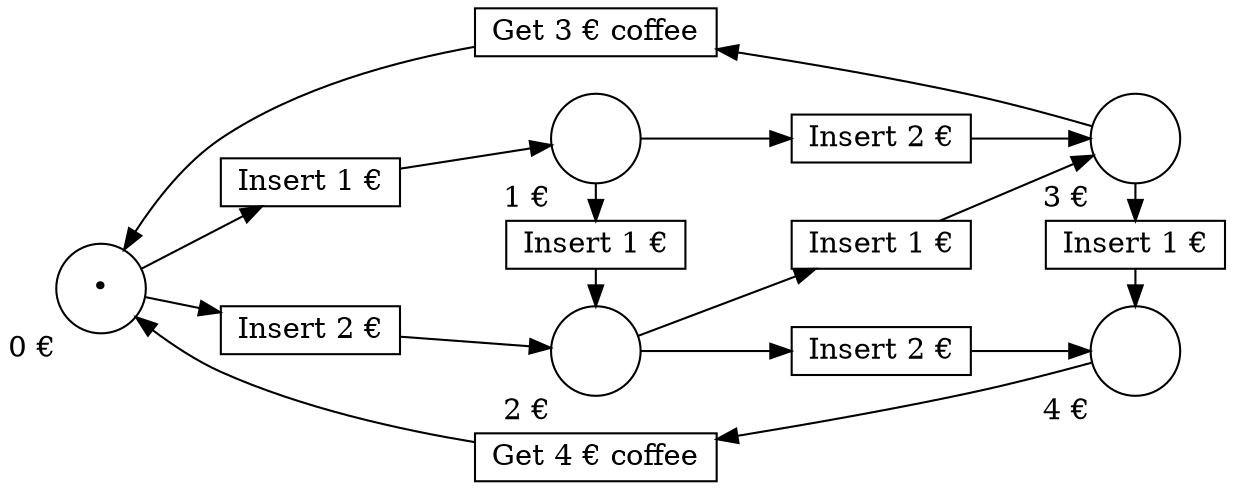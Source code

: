 digraph state_machine {
    rankdir="LR";
    P1 [width=0.6 shape="circle" xlabel="0 €" label="•"];
    P2 [width=0.6 shape="circle" xlabel="1 €" label=""];
    P3 [width=0.6 shape="circle" xlabel="2 €" label=""];
    P4 [width=0.6 shape="circle" xlabel="3 €" label=""];
    P5 [width=0.6 shape="circle" xlabel="4 €" label=""];
    
    T1 [height=0.1 shape="box" xlabel="" label="Insert 1 €"];
    T2 [height=0.1 shape="box" xlabel="" label="Insert 2 €"];
    T3 [height=0.1 shape="box" xlabel="" label="Insert 1 €"];
    T4 [height=0.1 shape="box" xlabel="" label="Insert 2 €"];
    T5 [height=0.1 shape="box" xlabel="" label="Insert 1 €"];
    T6 [height=0.1 shape="box" xlabel="" label="Insert 2 €"];
    T7 [height=0.1 shape="box" xlabel="" label="Insert 1 €"];
    T8 [height=0.1 shape="box" xlabel="" label="Get 3 € coffee"];
    T9 [height=0.1 shape="box" xlabel="" label="Get 4 € coffee"];

    P1 -> T1 -> P2;
    P1 -> T2 -> P3;
    P2 -> T3 -> P3;
    P2 -> T4 -> P4;
    P3 -> T5 -> P4;
    P3 -> T6 -> P5;
    P4 -> T7 -> P5;
    P4 -> T8 -> P1;
    P5 -> T9 -> P1;

    // Order the nodes in 5 different levels
    {rank = same; P1;}    
    {rank = same; T1; T2;}
    {rank = same; P2; P3; T3; T8; T9;}
    {rank = same; T4; T5; T6;}
    {rank = same; P4; T7; P5;}
}